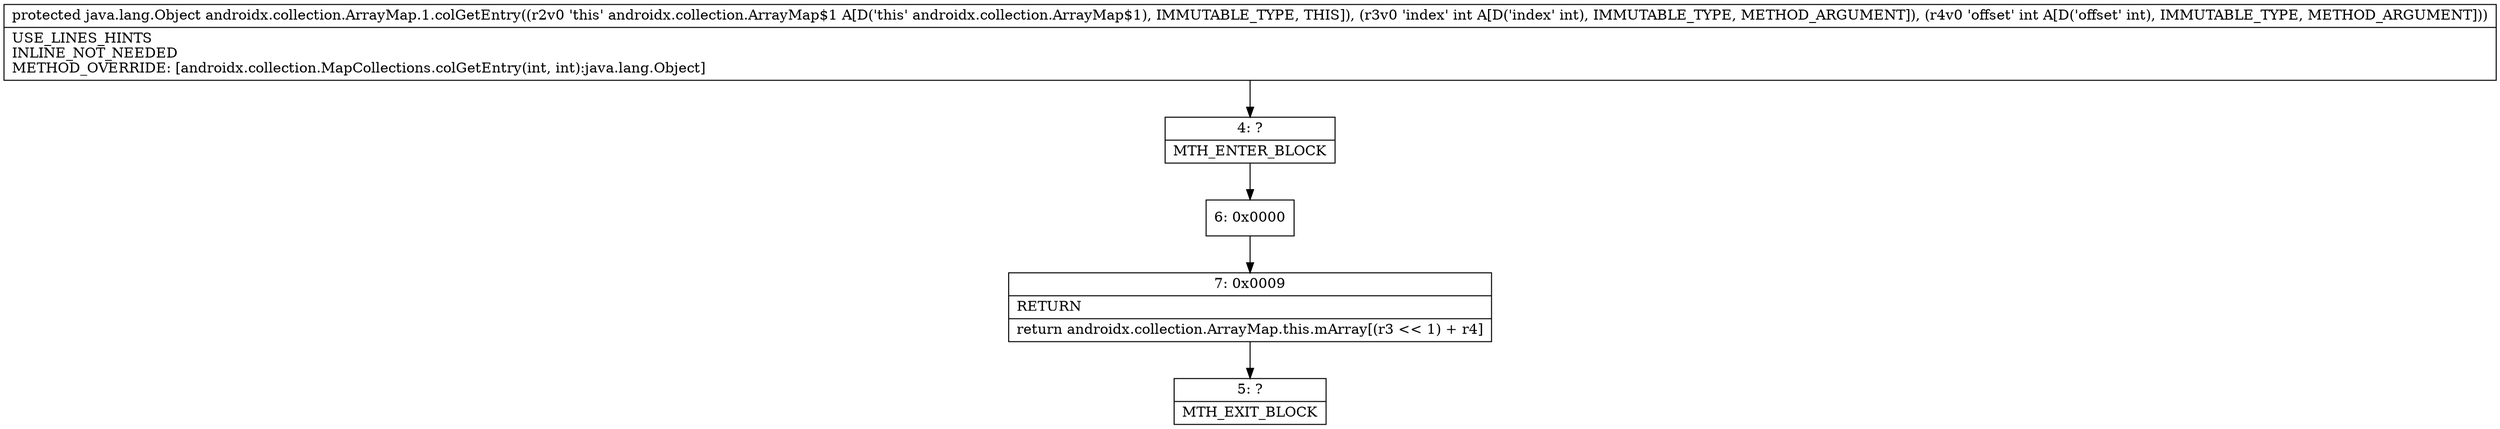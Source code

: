 digraph "CFG forandroidx.collection.ArrayMap.1.colGetEntry(II)Ljava\/lang\/Object;" {
Node_4 [shape=record,label="{4\:\ ?|MTH_ENTER_BLOCK\l}"];
Node_6 [shape=record,label="{6\:\ 0x0000}"];
Node_7 [shape=record,label="{7\:\ 0x0009|RETURN\l|return androidx.collection.ArrayMap.this.mArray[(r3 \<\< 1) + r4]\l}"];
Node_5 [shape=record,label="{5\:\ ?|MTH_EXIT_BLOCK\l}"];
MethodNode[shape=record,label="{protected java.lang.Object androidx.collection.ArrayMap.1.colGetEntry((r2v0 'this' androidx.collection.ArrayMap$1 A[D('this' androidx.collection.ArrayMap$1), IMMUTABLE_TYPE, THIS]), (r3v0 'index' int A[D('index' int), IMMUTABLE_TYPE, METHOD_ARGUMENT]), (r4v0 'offset' int A[D('offset' int), IMMUTABLE_TYPE, METHOD_ARGUMENT]))  | USE_LINES_HINTS\lINLINE_NOT_NEEDED\lMETHOD_OVERRIDE: [androidx.collection.MapCollections.colGetEntry(int, int):java.lang.Object]\l}"];
MethodNode -> Node_4;Node_4 -> Node_6;
Node_6 -> Node_7;
Node_7 -> Node_5;
}

